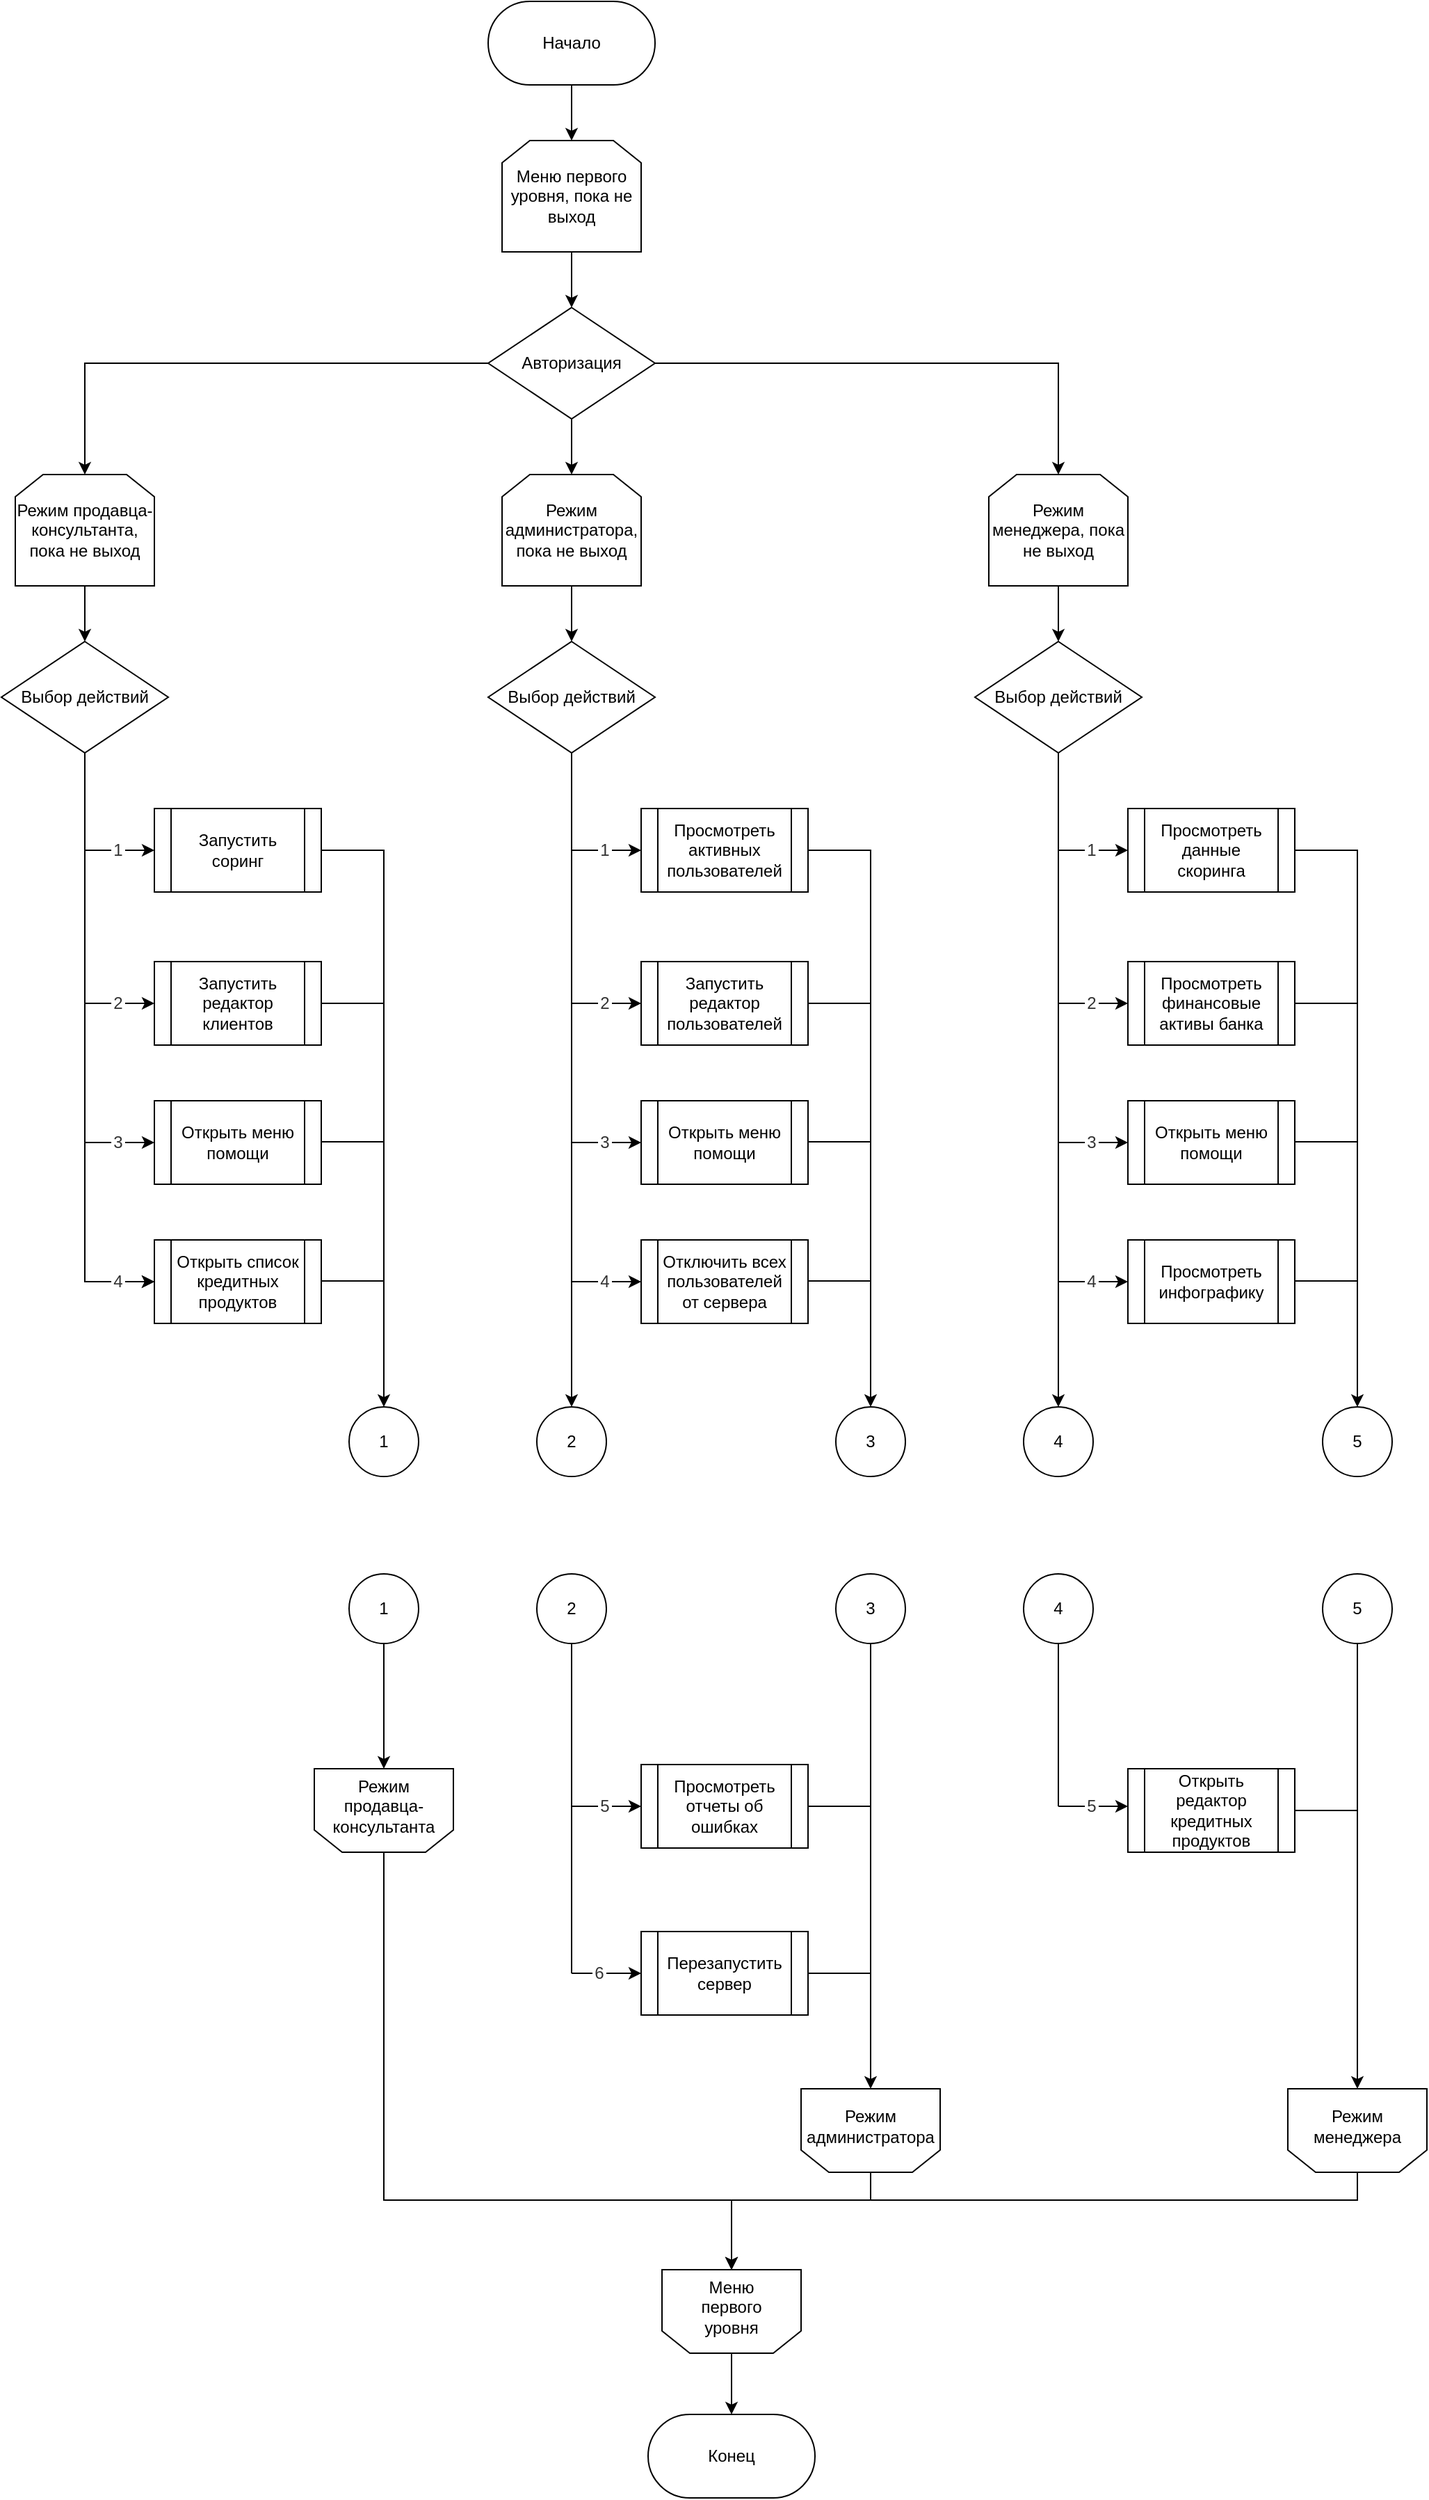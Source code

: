 <mxfile version="20.7.4" type="device"><diagram id="DefrYYd675Mq4PhNmiRt" name="Page-1"><mxGraphModel dx="2846" dy="1056" grid="0" gridSize="10" guides="1" tooltips="1" connect="1" arrows="1" fold="1" page="1" pageScale="1" pageWidth="827" pageHeight="1169" math="0" shadow="0"><root><mxCell id="0"/><mxCell id="1" parent="0"/><mxCell id="fJQlddMKwpkVkJw5XpG5-1" value="Начало" style="rounded=1;whiteSpace=wrap;html=1;arcSize=50;" parent="1" vertex="1"><mxGeometry x="320" y="20" width="120" height="60" as="geometry"/></mxCell><mxCell id="fJQlddMKwpkVkJw5XpG5-2" value="Меню первого уровня, пока не выход" style="shape=loopLimit;whiteSpace=wrap;html=1;" parent="1" vertex="1"><mxGeometry x="330" y="120" width="100" height="80" as="geometry"/></mxCell><mxCell id="fJQlddMKwpkVkJw5XpG5-3" value="Авторизация" style="rhombus;whiteSpace=wrap;html=1;" parent="1" vertex="1"><mxGeometry x="320" y="240" width="120" height="80" as="geometry"/></mxCell><mxCell id="fJQlddMKwpkVkJw5XpG5-4" value="" style="endArrow=classic;html=1;rounded=0;exitX=0.5;exitY=1;exitDx=0;exitDy=0;" parent="1" source="fJQlddMKwpkVkJw5XpG5-1" target="fJQlddMKwpkVkJw5XpG5-2" edge="1"><mxGeometry width="50" height="50" relative="1" as="geometry"><mxPoint x="320" y="320" as="sourcePoint"/><mxPoint x="370" y="270" as="targetPoint"/></mxGeometry></mxCell><mxCell id="fJQlddMKwpkVkJw5XpG5-5" value="" style="endArrow=classic;html=1;rounded=0;exitX=0.5;exitY=1;exitDx=0;exitDy=0;entryX=0.5;entryY=0;entryDx=0;entryDy=0;" parent="1" source="fJQlddMKwpkVkJw5XpG5-2" target="fJQlddMKwpkVkJw5XpG5-3" edge="1"><mxGeometry width="50" height="50" relative="1" as="geometry"><mxPoint x="320" y="320" as="sourcePoint"/><mxPoint x="370" y="270" as="targetPoint"/></mxGeometry></mxCell><mxCell id="fJQlddMKwpkVkJw5XpG5-6" value="Режим менеджера, пока не выход" style="shape=loopLimit;whiteSpace=wrap;html=1;" parent="1" vertex="1"><mxGeometry x="680" y="360" width="100" height="80" as="geometry"/></mxCell><mxCell id="fJQlddMKwpkVkJw5XpG5-7" value="Режим администратора, пока не выход" style="shape=loopLimit;whiteSpace=wrap;html=1;" parent="1" vertex="1"><mxGeometry x="330" y="360" width="100" height="80" as="geometry"/></mxCell><mxCell id="fJQlddMKwpkVkJw5XpG5-8" value="Режим продавца-консультанта, пока не выход" style="shape=loopLimit;whiteSpace=wrap;html=1;" parent="1" vertex="1"><mxGeometry x="-20" y="360" width="100" height="80" as="geometry"/></mxCell><mxCell id="fJQlddMKwpkVkJw5XpG5-9" value="" style="endArrow=classic;html=1;rounded=0;exitX=0.5;exitY=1;exitDx=0;exitDy=0;entryX=0.5;entryY=0;entryDx=0;entryDy=0;" parent="1" source="fJQlddMKwpkVkJw5XpG5-3" target="fJQlddMKwpkVkJw5XpG5-7" edge="1"><mxGeometry width="50" height="50" relative="1" as="geometry"><mxPoint x="360" y="430" as="sourcePoint"/><mxPoint x="410" y="380" as="targetPoint"/></mxGeometry></mxCell><mxCell id="fJQlddMKwpkVkJw5XpG5-10" value="" style="endArrow=classic;html=1;rounded=0;exitX=1;exitY=0.5;exitDx=0;exitDy=0;entryX=0.5;entryY=0;entryDx=0;entryDy=0;" parent="1" source="fJQlddMKwpkVkJw5XpG5-3" target="fJQlddMKwpkVkJw5XpG5-6" edge="1"><mxGeometry width="50" height="50" relative="1" as="geometry"><mxPoint x="360" y="430" as="sourcePoint"/><mxPoint x="410" y="380" as="targetPoint"/><Array as="points"><mxPoint x="650" y="280"/><mxPoint x="730" y="280"/></Array></mxGeometry></mxCell><mxCell id="fJQlddMKwpkVkJw5XpG5-11" value="" style="endArrow=classic;html=1;rounded=0;exitX=0;exitY=0.5;exitDx=0;exitDy=0;entryX=0.5;entryY=0;entryDx=0;entryDy=0;" parent="1" source="fJQlddMKwpkVkJw5XpG5-3" target="fJQlddMKwpkVkJw5XpG5-8" edge="1"><mxGeometry width="50" height="50" relative="1" as="geometry"><mxPoint x="360" y="430" as="sourcePoint"/><mxPoint x="410" y="380" as="targetPoint"/><Array as="points"><mxPoint x="110" y="280"/><mxPoint x="30" y="280"/></Array></mxGeometry></mxCell><mxCell id="fJQlddMKwpkVkJw5XpG5-12" value="Выбор действий" style="rhombus;whiteSpace=wrap;html=1;" parent="1" vertex="1"><mxGeometry x="320" y="480" width="120" height="80" as="geometry"/></mxCell><mxCell id="fJQlddMKwpkVkJw5XpG5-13" value="Выбор действий" style="rhombus;whiteSpace=wrap;html=1;" parent="1" vertex="1"><mxGeometry x="-30" y="480" width="120" height="80" as="geometry"/></mxCell><mxCell id="fJQlddMKwpkVkJw5XpG5-14" value="Выбор действий" style="rhombus;whiteSpace=wrap;html=1;" parent="1" vertex="1"><mxGeometry x="670" y="480" width="120" height="80" as="geometry"/></mxCell><mxCell id="fJQlddMKwpkVkJw5XpG5-15" value="" style="endArrow=classic;html=1;rounded=0;exitX=0.5;exitY=1;exitDx=0;exitDy=0;entryX=0.5;entryY=0;entryDx=0;entryDy=0;" parent="1" source="fJQlddMKwpkVkJw5XpG5-7" target="fJQlddMKwpkVkJw5XpG5-12" edge="1"><mxGeometry width="50" height="50" relative="1" as="geometry"><mxPoint x="450" y="430" as="sourcePoint"/><mxPoint x="500" y="380" as="targetPoint"/></mxGeometry></mxCell><mxCell id="fJQlddMKwpkVkJw5XpG5-16" value="" style="endArrow=classic;html=1;rounded=0;exitX=0.5;exitY=1;exitDx=0;exitDy=0;" parent="1" source="fJQlddMKwpkVkJw5XpG5-6" target="fJQlddMKwpkVkJw5XpG5-14" edge="1"><mxGeometry width="50" height="50" relative="1" as="geometry"><mxPoint x="530" y="430" as="sourcePoint"/><mxPoint x="580" y="380" as="targetPoint"/></mxGeometry></mxCell><mxCell id="fJQlddMKwpkVkJw5XpG5-17" value="" style="endArrow=classic;html=1;rounded=0;exitX=0.5;exitY=1;exitDx=0;exitDy=0;entryX=0.5;entryY=0;entryDx=0;entryDy=0;" parent="1" source="fJQlddMKwpkVkJw5XpG5-8" target="fJQlddMKwpkVkJw5XpG5-13" edge="1"><mxGeometry width="50" height="50" relative="1" as="geometry"><mxPoint x="180" y="430" as="sourcePoint"/><mxPoint x="230" y="380" as="targetPoint"/></mxGeometry></mxCell><mxCell id="fJQlddMKwpkVkJw5XpG5-20" value="Запустить соринг" style="shape=process;whiteSpace=wrap;html=1;backgroundOutline=1;" parent="1" vertex="1"><mxGeometry x="80" y="600" width="120" height="60" as="geometry"/></mxCell><mxCell id="fJQlddMKwpkVkJw5XpG5-22" value="Запустить редактор клиентов" style="shape=process;whiteSpace=wrap;html=1;backgroundOutline=1;" parent="1" vertex="1"><mxGeometry x="80" y="710" width="120" height="60" as="geometry"/></mxCell><mxCell id="fJQlddMKwpkVkJw5XpG5-23" value="Открыть меню помощи" style="shape=process;whiteSpace=wrap;html=1;backgroundOutline=1;" parent="1" vertex="1"><mxGeometry x="80" y="810" width="120" height="60" as="geometry"/></mxCell><mxCell id="fJQlddMKwpkVkJw5XpG5-24" value="Открыть список кредитных продуктов" style="shape=process;whiteSpace=wrap;html=1;backgroundOutline=1;" parent="1" vertex="1"><mxGeometry x="80" y="910" width="120" height="60" as="geometry"/></mxCell><mxCell id="fJQlddMKwpkVkJw5XpG5-25" value="Просмотреть активных пользователей" style="shape=process;whiteSpace=wrap;html=1;backgroundOutline=1;" parent="1" vertex="1"><mxGeometry x="430" y="600" width="120" height="60" as="geometry"/></mxCell><mxCell id="fJQlddMKwpkVkJw5XpG5-26" value="Запустить редактор пользователей" style="shape=process;whiteSpace=wrap;html=1;backgroundOutline=1;" parent="1" vertex="1"><mxGeometry x="430" y="710" width="120" height="60" as="geometry"/></mxCell><mxCell id="fJQlddMKwpkVkJw5XpG5-27" value="Открыть меню помощи" style="shape=process;whiteSpace=wrap;html=1;backgroundOutline=1;" parent="1" vertex="1"><mxGeometry x="430" y="810" width="120" height="60" as="geometry"/></mxCell><mxCell id="fJQlddMKwpkVkJw5XpG5-28" value="Отключить всех пользователей от сервера" style="shape=process;whiteSpace=wrap;html=1;backgroundOutline=1;" parent="1" vertex="1"><mxGeometry x="430" y="910" width="120" height="60" as="geometry"/></mxCell><mxCell id="fJQlddMKwpkVkJw5XpG5-29" value="Просмотреть отчеты об ошибках" style="shape=process;whiteSpace=wrap;html=1;backgroundOutline=1;" parent="1" vertex="1"><mxGeometry x="430" y="1287" width="120" height="60" as="geometry"/></mxCell><mxCell id="fJQlddMKwpkVkJw5XpG5-30" value="Перезапустить сервер" style="shape=process;whiteSpace=wrap;html=1;backgroundOutline=1;" parent="1" vertex="1"><mxGeometry x="430" y="1407" width="120" height="60" as="geometry"/></mxCell><mxCell id="fJQlddMKwpkVkJw5XpG5-31" value="Просмотреть данные скоринга" style="shape=process;whiteSpace=wrap;html=1;backgroundOutline=1;" parent="1" vertex="1"><mxGeometry x="780" y="600" width="120" height="60" as="geometry"/></mxCell><mxCell id="fJQlddMKwpkVkJw5XpG5-32" value="Просмотреть финансовые активы банка" style="shape=process;whiteSpace=wrap;html=1;backgroundOutline=1;" parent="1" vertex="1"><mxGeometry x="780" y="710" width="120" height="60" as="geometry"/></mxCell><mxCell id="fJQlddMKwpkVkJw5XpG5-33" value="Открыть меню помощи" style="shape=process;whiteSpace=wrap;html=1;backgroundOutline=1;" parent="1" vertex="1"><mxGeometry x="780" y="810" width="120" height="60" as="geometry"/></mxCell><mxCell id="fJQlddMKwpkVkJw5XpG5-34" value="Просмотреть инфографику" style="shape=process;whiteSpace=wrap;html=1;backgroundOutline=1;" parent="1" vertex="1"><mxGeometry x="780" y="910" width="120" height="60" as="geometry"/></mxCell><mxCell id="fJQlddMKwpkVkJw5XpG5-37" value="Открыть редактор кредитных продуктов" style="shape=process;whiteSpace=wrap;html=1;backgroundOutline=1;" parent="1" vertex="1"><mxGeometry x="780" y="1290" width="120" height="60" as="geometry"/></mxCell><mxCell id="fJQlddMKwpkVkJw5XpG5-39" value="" style="endArrow=classic;html=1;rounded=0;exitX=0.5;exitY=1;exitDx=0;exitDy=0;" parent="1" source="fJQlddMKwpkVkJw5XpG5-13" edge="1"><mxGeometry width="50" height="50" relative="1" as="geometry"><mxPoint x="150" y="900" as="sourcePoint"/><mxPoint x="80" y="940" as="targetPoint"/><Array as="points"><mxPoint x="30" y="940"/></Array></mxGeometry></mxCell><mxCell id="fJQlddMKwpkVkJw5XpG5-40" value="" style="endArrow=classic;html=1;rounded=0;entryX=0;entryY=0.5;entryDx=0;entryDy=0;" parent="1" target="fJQlddMKwpkVkJw5XpG5-20" edge="1"><mxGeometry width="50" height="50" relative="1" as="geometry"><mxPoint x="30" y="630" as="sourcePoint"/><mxPoint x="200" y="790" as="targetPoint"/></mxGeometry></mxCell><mxCell id="fJQlddMKwpkVkJw5XpG5-41" value="" style="endArrow=classic;html=1;rounded=0;entryX=0;entryY=0.5;entryDx=0;entryDy=0;startArrow=none;" parent="1" source="fJQlddMKwpkVkJw5XpG5-44" target="fJQlddMKwpkVkJw5XpG5-22" edge="1"><mxGeometry width="50" height="50" relative="1" as="geometry"><mxPoint x="30" y="740" as="sourcePoint"/><mxPoint x="200" y="790" as="targetPoint"/></mxGeometry></mxCell><mxCell id="fJQlddMKwpkVkJw5XpG5-43" value="1" style="text;html=1;align=center;verticalAlign=middle;whiteSpace=wrap;rounded=0;fillColor=#FFFFFF;fontColor=#333333;strokeColor=none;" parent="1" vertex="1"><mxGeometry x="49" y="620" width="10" height="20" as="geometry"/></mxCell><mxCell id="fJQlddMKwpkVkJw5XpG5-44" value="2" style="text;html=1;align=center;verticalAlign=middle;whiteSpace=wrap;rounded=0;fillColor=#FFFFFF;fontColor=#333333;strokeColor=none;" parent="1" vertex="1"><mxGeometry x="49" y="730" width="10" height="20" as="geometry"/></mxCell><mxCell id="fJQlddMKwpkVkJw5XpG5-45" value="" style="endArrow=none;html=1;rounded=0;entryX=0;entryY=0.5;entryDx=0;entryDy=0;" parent="1" target="fJQlddMKwpkVkJw5XpG5-44" edge="1"><mxGeometry width="50" height="50" relative="1" as="geometry"><mxPoint x="30" y="740" as="sourcePoint"/><mxPoint x="80" y="740" as="targetPoint"/></mxGeometry></mxCell><mxCell id="fJQlddMKwpkVkJw5XpG5-46" value="" style="endArrow=classic;html=1;rounded=0;entryX=0;entryY=0.5;entryDx=0;entryDy=0;startArrow=none;" parent="1" source="fJQlddMKwpkVkJw5XpG5-48" target="fJQlddMKwpkVkJw5XpG5-23" edge="1"><mxGeometry width="50" height="50" relative="1" as="geometry"><mxPoint x="30" y="840" as="sourcePoint"/><mxPoint x="200" y="790" as="targetPoint"/></mxGeometry></mxCell><mxCell id="fJQlddMKwpkVkJw5XpG5-47" value="" style="endArrow=classic;html=1;rounded=0;startArrow=none;" parent="1" source="fJQlddMKwpkVkJw5XpG5-50" target="fJQlddMKwpkVkJw5XpG5-24" edge="1"><mxGeometry width="50" height="50" relative="1" as="geometry"><mxPoint x="30" y="940" as="sourcePoint"/><mxPoint x="200" y="790" as="targetPoint"/></mxGeometry></mxCell><mxCell id="fJQlddMKwpkVkJw5XpG5-48" value="3" style="text;html=1;align=center;verticalAlign=middle;whiteSpace=wrap;rounded=0;fillColor=#FFFFFF;fontColor=#333333;strokeColor=none;" parent="1" vertex="1"><mxGeometry x="49" y="830" width="10" height="20" as="geometry"/></mxCell><mxCell id="fJQlddMKwpkVkJw5XpG5-49" value="" style="endArrow=none;html=1;rounded=0;entryX=0;entryY=0.5;entryDx=0;entryDy=0;" parent="1" target="fJQlddMKwpkVkJw5XpG5-48" edge="1"><mxGeometry width="50" height="50" relative="1" as="geometry"><mxPoint x="30" y="840" as="sourcePoint"/><mxPoint x="80" y="840" as="targetPoint"/></mxGeometry></mxCell><mxCell id="fJQlddMKwpkVkJw5XpG5-50" value="4" style="text;html=1;align=center;verticalAlign=middle;whiteSpace=wrap;rounded=0;fillColor=#FFFFFF;fontColor=#333333;strokeColor=none;" parent="1" vertex="1"><mxGeometry x="49" y="930" width="10" height="20" as="geometry"/></mxCell><mxCell id="fJQlddMKwpkVkJw5XpG5-51" value="" style="endArrow=none;html=1;rounded=0;" parent="1" target="fJQlddMKwpkVkJw5XpG5-50" edge="1"><mxGeometry width="50" height="50" relative="1" as="geometry"><mxPoint x="30" y="940" as="sourcePoint"/><mxPoint x="80" y="940" as="targetPoint"/></mxGeometry></mxCell><mxCell id="fJQlddMKwpkVkJw5XpG5-52" value="2" style="ellipse;whiteSpace=wrap;html=1;" parent="1" vertex="1"><mxGeometry x="355" y="1030" width="50" height="50" as="geometry"/></mxCell><mxCell id="fJQlddMKwpkVkJw5XpG5-53" value="" style="endArrow=classic;html=1;rounded=0;entryX=0;entryY=0.5;entryDx=0;entryDy=0;" parent="1" edge="1"><mxGeometry width="50" height="50" relative="1" as="geometry"><mxPoint x="380" y="630" as="sourcePoint"/><mxPoint x="430" y="630" as="targetPoint"/></mxGeometry></mxCell><mxCell id="fJQlddMKwpkVkJw5XpG5-54" value="" style="endArrow=classic;html=1;rounded=0;entryX=0;entryY=0.5;entryDx=0;entryDy=0;startArrow=none;" parent="1" source="fJQlddMKwpkVkJw5XpG5-56" edge="1"><mxGeometry width="50" height="50" relative="1" as="geometry"><mxPoint x="380" y="740" as="sourcePoint"/><mxPoint x="430" y="740" as="targetPoint"/></mxGeometry></mxCell><mxCell id="fJQlddMKwpkVkJw5XpG5-55" value="1" style="text;html=1;align=center;verticalAlign=middle;whiteSpace=wrap;rounded=0;fillColor=#FFFFFF;fontColor=#333333;strokeColor=none;" parent="1" vertex="1"><mxGeometry x="399" y="620" width="10" height="20" as="geometry"/></mxCell><mxCell id="fJQlddMKwpkVkJw5XpG5-56" value="2" style="text;html=1;align=center;verticalAlign=middle;whiteSpace=wrap;rounded=0;fillColor=#FFFFFF;fontColor=#333333;strokeColor=none;" parent="1" vertex="1"><mxGeometry x="399" y="730" width="10" height="20" as="geometry"/></mxCell><mxCell id="fJQlddMKwpkVkJw5XpG5-57" value="" style="endArrow=none;html=1;rounded=0;entryX=0;entryY=0.5;entryDx=0;entryDy=0;" parent="1" target="fJQlddMKwpkVkJw5XpG5-56" edge="1"><mxGeometry width="50" height="50" relative="1" as="geometry"><mxPoint x="380" y="740" as="sourcePoint"/><mxPoint x="430" y="740" as="targetPoint"/></mxGeometry></mxCell><mxCell id="fJQlddMKwpkVkJw5XpG5-58" value="" style="endArrow=classic;html=1;rounded=0;entryX=0;entryY=0.5;entryDx=0;entryDy=0;startArrow=none;" parent="1" source="fJQlddMKwpkVkJw5XpG5-60" edge="1"><mxGeometry width="50" height="50" relative="1" as="geometry"><mxPoint x="380" y="840" as="sourcePoint"/><mxPoint x="430" y="840" as="targetPoint"/></mxGeometry></mxCell><mxCell id="fJQlddMKwpkVkJw5XpG5-59" value="" style="endArrow=classic;html=1;rounded=0;startArrow=none;" parent="1" source="fJQlddMKwpkVkJw5XpG5-62" edge="1"><mxGeometry width="50" height="50" relative="1" as="geometry"><mxPoint x="380" y="940" as="sourcePoint"/><mxPoint x="430" y="940" as="targetPoint"/></mxGeometry></mxCell><mxCell id="fJQlddMKwpkVkJw5XpG5-60" value="3" style="text;html=1;align=center;verticalAlign=middle;whiteSpace=wrap;rounded=0;fillColor=#FFFFFF;fontColor=#333333;strokeColor=none;" parent="1" vertex="1"><mxGeometry x="399" y="830" width="10" height="20" as="geometry"/></mxCell><mxCell id="fJQlddMKwpkVkJw5XpG5-61" value="" style="endArrow=none;html=1;rounded=0;entryX=0;entryY=0.5;entryDx=0;entryDy=0;" parent="1" target="fJQlddMKwpkVkJw5XpG5-60" edge="1"><mxGeometry width="50" height="50" relative="1" as="geometry"><mxPoint x="380" y="840" as="sourcePoint"/><mxPoint x="430" y="840" as="targetPoint"/></mxGeometry></mxCell><mxCell id="fJQlddMKwpkVkJw5XpG5-62" value="4" style="text;html=1;align=center;verticalAlign=middle;whiteSpace=wrap;rounded=0;fillColor=#FFFFFF;fontColor=#333333;strokeColor=none;" parent="1" vertex="1"><mxGeometry x="399" y="930" width="10" height="20" as="geometry"/></mxCell><mxCell id="fJQlddMKwpkVkJw5XpG5-63" value="" style="endArrow=none;html=1;rounded=0;" parent="1" target="fJQlddMKwpkVkJw5XpG5-62" edge="1"><mxGeometry width="50" height="50" relative="1" as="geometry"><mxPoint x="380" y="940" as="sourcePoint"/><mxPoint x="430" y="940" as="targetPoint"/></mxGeometry></mxCell><mxCell id="fJQlddMKwpkVkJw5XpG5-64" value="" style="endArrow=classic;html=1;rounded=0;exitX=0.5;exitY=1;exitDx=0;exitDy=0;entryX=0.5;entryY=0;entryDx=0;entryDy=0;" parent="1" source="fJQlddMKwpkVkJw5XpG5-12" target="fJQlddMKwpkVkJw5XpG5-52" edge="1"><mxGeometry width="50" height="50" relative="1" as="geometry"><mxPoint x="160" y="790" as="sourcePoint"/><mxPoint x="210" y="740" as="targetPoint"/></mxGeometry></mxCell><mxCell id="fJQlddMKwpkVkJw5XpG5-65" value="4" style="ellipse;whiteSpace=wrap;html=1;" parent="1" vertex="1"><mxGeometry x="705" y="1030" width="50" height="50" as="geometry"/></mxCell><mxCell id="fJQlddMKwpkVkJw5XpG5-66" value="" style="endArrow=classic;html=1;rounded=0;entryX=0;entryY=0.5;entryDx=0;entryDy=0;" parent="1" edge="1"><mxGeometry width="50" height="50" relative="1" as="geometry"><mxPoint x="730" y="630" as="sourcePoint"/><mxPoint x="780" y="630" as="targetPoint"/></mxGeometry></mxCell><mxCell id="fJQlddMKwpkVkJw5XpG5-67" value="" style="endArrow=classic;html=1;rounded=0;entryX=0;entryY=0.5;entryDx=0;entryDy=0;startArrow=none;" parent="1" source="fJQlddMKwpkVkJw5XpG5-69" edge="1"><mxGeometry width="50" height="50" relative="1" as="geometry"><mxPoint x="730" y="740" as="sourcePoint"/><mxPoint x="780" y="740" as="targetPoint"/></mxGeometry></mxCell><mxCell id="fJQlddMKwpkVkJw5XpG5-68" value="1" style="text;html=1;align=center;verticalAlign=middle;whiteSpace=wrap;rounded=0;fillColor=#FFFFFF;fontColor=#333333;strokeColor=none;" parent="1" vertex="1"><mxGeometry x="749" y="620" width="10" height="20" as="geometry"/></mxCell><mxCell id="fJQlddMKwpkVkJw5XpG5-69" value="2" style="text;html=1;align=center;verticalAlign=middle;whiteSpace=wrap;rounded=0;fillColor=#FFFFFF;fontColor=#333333;strokeColor=none;" parent="1" vertex="1"><mxGeometry x="749" y="730" width="10" height="20" as="geometry"/></mxCell><mxCell id="fJQlddMKwpkVkJw5XpG5-70" value="" style="endArrow=none;html=1;rounded=0;entryX=0;entryY=0.5;entryDx=0;entryDy=0;" parent="1" target="fJQlddMKwpkVkJw5XpG5-69" edge="1"><mxGeometry width="50" height="50" relative="1" as="geometry"><mxPoint x="730" y="740" as="sourcePoint"/><mxPoint x="780" y="740" as="targetPoint"/></mxGeometry></mxCell><mxCell id="fJQlddMKwpkVkJw5XpG5-71" value="" style="endArrow=classic;html=1;rounded=0;entryX=0;entryY=0.5;entryDx=0;entryDy=0;startArrow=none;" parent="1" source="fJQlddMKwpkVkJw5XpG5-73" edge="1"><mxGeometry width="50" height="50" relative="1" as="geometry"><mxPoint x="730" y="840" as="sourcePoint"/><mxPoint x="780" y="840" as="targetPoint"/></mxGeometry></mxCell><mxCell id="fJQlddMKwpkVkJw5XpG5-72" value="" style="endArrow=classic;html=1;rounded=0;startArrow=none;" parent="1" source="fJQlddMKwpkVkJw5XpG5-75" edge="1"><mxGeometry width="50" height="50" relative="1" as="geometry"><mxPoint x="730" y="940" as="sourcePoint"/><mxPoint x="780" y="940" as="targetPoint"/></mxGeometry></mxCell><mxCell id="fJQlddMKwpkVkJw5XpG5-73" value="3" style="text;html=1;align=center;verticalAlign=middle;whiteSpace=wrap;rounded=0;fillColor=#FFFFFF;fontColor=#333333;strokeColor=none;" parent="1" vertex="1"><mxGeometry x="749" y="830" width="10" height="20" as="geometry"/></mxCell><mxCell id="fJQlddMKwpkVkJw5XpG5-74" value="" style="endArrow=none;html=1;rounded=0;entryX=0;entryY=0.5;entryDx=0;entryDy=0;" parent="1" target="fJQlddMKwpkVkJw5XpG5-73" edge="1"><mxGeometry width="50" height="50" relative="1" as="geometry"><mxPoint x="730" y="840" as="sourcePoint"/><mxPoint x="780" y="840" as="targetPoint"/></mxGeometry></mxCell><mxCell id="fJQlddMKwpkVkJw5XpG5-75" value="4" style="text;html=1;align=center;verticalAlign=middle;whiteSpace=wrap;rounded=0;fillColor=#FFFFFF;fontColor=#333333;strokeColor=none;" parent="1" vertex="1"><mxGeometry x="749" y="930" width="10" height="20" as="geometry"/></mxCell><mxCell id="fJQlddMKwpkVkJw5XpG5-76" value="" style="endArrow=none;html=1;rounded=0;" parent="1" target="fJQlddMKwpkVkJw5XpG5-75" edge="1"><mxGeometry width="50" height="50" relative="1" as="geometry"><mxPoint x="730" y="940" as="sourcePoint"/><mxPoint x="780" y="940" as="targetPoint"/></mxGeometry></mxCell><mxCell id="fJQlddMKwpkVkJw5XpG5-77" value="" style="endArrow=classic;html=1;rounded=0;exitX=0.5;exitY=1;exitDx=0;exitDy=0;entryX=0.5;entryY=0;entryDx=0;entryDy=0;" parent="1" target="fJQlddMKwpkVkJw5XpG5-65" edge="1"><mxGeometry width="50" height="50" relative="1" as="geometry"><mxPoint x="730" y="560" as="sourcePoint"/><mxPoint x="560" y="740" as="targetPoint"/></mxGeometry></mxCell><mxCell id="fJQlddMKwpkVkJw5XpG5-78" value="1" style="ellipse;whiteSpace=wrap;html=1;" parent="1" vertex="1"><mxGeometry x="220" y="1030" width="50" height="50" as="geometry"/></mxCell><mxCell id="fJQlddMKwpkVkJw5XpG5-79" value="" style="endArrow=classic;html=1;rounded=0;exitX=1;exitY=0.5;exitDx=0;exitDy=0;entryX=0.5;entryY=0;entryDx=0;entryDy=0;" parent="1" source="fJQlddMKwpkVkJw5XpG5-20" target="fJQlddMKwpkVkJw5XpG5-78" edge="1"><mxGeometry width="50" height="50" relative="1" as="geometry"><mxPoint x="130" y="850" as="sourcePoint"/><mxPoint x="180" y="800" as="targetPoint"/><Array as="points"><mxPoint x="245" y="630"/></Array></mxGeometry></mxCell><mxCell id="fJQlddMKwpkVkJw5XpG5-81" value="" style="endArrow=none;html=1;rounded=0;" parent="1" edge="1"><mxGeometry width="50" height="50" relative="1" as="geometry"><mxPoint x="200" y="740" as="sourcePoint"/><mxPoint x="245" y="740" as="targetPoint"/></mxGeometry></mxCell><mxCell id="fJQlddMKwpkVkJw5XpG5-82" value="" style="endArrow=none;html=1;rounded=0;" parent="1" edge="1"><mxGeometry width="50" height="50" relative="1" as="geometry"><mxPoint x="200" y="839.5" as="sourcePoint"/><mxPoint x="245" y="839.5" as="targetPoint"/></mxGeometry></mxCell><mxCell id="fJQlddMKwpkVkJw5XpG5-84" value="" style="endArrow=none;html=1;rounded=0;" parent="1" edge="1"><mxGeometry width="50" height="50" relative="1" as="geometry"><mxPoint x="200" y="939.5" as="sourcePoint"/><mxPoint x="245" y="939.5" as="targetPoint"/><Array as="points"/></mxGeometry></mxCell><mxCell id="fJQlddMKwpkVkJw5XpG5-85" value="3" style="ellipse;whiteSpace=wrap;html=1;" parent="1" vertex="1"><mxGeometry x="570" y="1030" width="50" height="50" as="geometry"/></mxCell><mxCell id="fJQlddMKwpkVkJw5XpG5-86" value="" style="endArrow=classic;html=1;rounded=0;exitX=1;exitY=0.5;exitDx=0;exitDy=0;entryX=0.5;entryY=0;entryDx=0;entryDy=0;" parent="1" target="fJQlddMKwpkVkJw5XpG5-85" edge="1"><mxGeometry width="50" height="50" relative="1" as="geometry"><mxPoint x="550" y="630" as="sourcePoint"/><mxPoint x="530" y="800" as="targetPoint"/><Array as="points"><mxPoint x="595" y="630"/></Array></mxGeometry></mxCell><mxCell id="fJQlddMKwpkVkJw5XpG5-87" value="" style="endArrow=none;html=1;rounded=0;" parent="1" edge="1"><mxGeometry width="50" height="50" relative="1" as="geometry"><mxPoint x="550" y="740" as="sourcePoint"/><mxPoint x="595" y="740" as="targetPoint"/></mxGeometry></mxCell><mxCell id="fJQlddMKwpkVkJw5XpG5-88" value="" style="endArrow=none;html=1;rounded=0;" parent="1" edge="1"><mxGeometry width="50" height="50" relative="1" as="geometry"><mxPoint x="550" y="839.5" as="sourcePoint"/><mxPoint x="595" y="839.5" as="targetPoint"/></mxGeometry></mxCell><mxCell id="fJQlddMKwpkVkJw5XpG5-89" value="" style="endArrow=none;html=1;rounded=0;" parent="1" edge="1"><mxGeometry width="50" height="50" relative="1" as="geometry"><mxPoint x="550" y="939.5" as="sourcePoint"/><mxPoint x="595" y="939.5" as="targetPoint"/><Array as="points"/></mxGeometry></mxCell><mxCell id="fJQlddMKwpkVkJw5XpG5-90" value="5" style="ellipse;whiteSpace=wrap;html=1;" parent="1" vertex="1"><mxGeometry x="920" y="1030" width="50" height="50" as="geometry"/></mxCell><mxCell id="fJQlddMKwpkVkJw5XpG5-91" value="" style="endArrow=classic;html=1;rounded=0;exitX=1;exitY=0.5;exitDx=0;exitDy=0;entryX=0.5;entryY=0;entryDx=0;entryDy=0;" parent="1" target="fJQlddMKwpkVkJw5XpG5-90" edge="1"><mxGeometry width="50" height="50" relative="1" as="geometry"><mxPoint x="900" y="630" as="sourcePoint"/><mxPoint x="880" y="800" as="targetPoint"/><Array as="points"><mxPoint x="945" y="630"/></Array></mxGeometry></mxCell><mxCell id="fJQlddMKwpkVkJw5XpG5-92" value="" style="endArrow=none;html=1;rounded=0;" parent="1" edge="1"><mxGeometry width="50" height="50" relative="1" as="geometry"><mxPoint x="900" y="740" as="sourcePoint"/><mxPoint x="945" y="740" as="targetPoint"/></mxGeometry></mxCell><mxCell id="fJQlddMKwpkVkJw5XpG5-93" value="" style="endArrow=none;html=1;rounded=0;" parent="1" edge="1"><mxGeometry width="50" height="50" relative="1" as="geometry"><mxPoint x="900" y="839.5" as="sourcePoint"/><mxPoint x="945" y="839.5" as="targetPoint"/></mxGeometry></mxCell><mxCell id="fJQlddMKwpkVkJw5XpG5-94" value="" style="endArrow=none;html=1;rounded=0;" parent="1" edge="1"><mxGeometry width="50" height="50" relative="1" as="geometry"><mxPoint x="900" y="939.5" as="sourcePoint"/><mxPoint x="945" y="939.5" as="targetPoint"/><Array as="points"/></mxGeometry></mxCell><mxCell id="fJQlddMKwpkVkJw5XpG5-95" value="2" style="ellipse;whiteSpace=wrap;html=1;" parent="1" vertex="1"><mxGeometry x="355" y="1150" width="50" height="50" as="geometry"/></mxCell><mxCell id="fJQlddMKwpkVkJw5XpG5-96" value="4" style="ellipse;whiteSpace=wrap;html=1;" parent="1" vertex="1"><mxGeometry x="705" y="1150" width="50" height="50" as="geometry"/></mxCell><mxCell id="fJQlddMKwpkVkJw5XpG5-97" value="1" style="ellipse;whiteSpace=wrap;html=1;" parent="1" vertex="1"><mxGeometry x="220" y="1150" width="50" height="50" as="geometry"/></mxCell><mxCell id="fJQlddMKwpkVkJw5XpG5-98" value="3" style="ellipse;whiteSpace=wrap;html=1;" parent="1" vertex="1"><mxGeometry x="570" y="1150" width="50" height="50" as="geometry"/></mxCell><mxCell id="fJQlddMKwpkVkJw5XpG5-99" value="5" style="ellipse;whiteSpace=wrap;html=1;" parent="1" vertex="1"><mxGeometry x="920" y="1150" width="50" height="50" as="geometry"/></mxCell><mxCell id="fJQlddMKwpkVkJw5XpG5-112" value="" style="shape=loopLimit;whiteSpace=wrap;html=1;labelBackgroundColor=#FFFFFF;fillColor=#FFFFFF;rotation=-180;" parent="1" vertex="1"><mxGeometry x="195" y="1290" width="100" height="60" as="geometry"/></mxCell><mxCell id="fJQlddMKwpkVkJw5XpG5-113" value="Режим продавца-консультанта" style="text;html=1;strokeColor=none;fillColor=none;align=center;verticalAlign=middle;whiteSpace=wrap;rounded=0;labelBackgroundColor=#FFFFFF;" parent="1" vertex="1"><mxGeometry x="215" y="1302" width="60" height="30" as="geometry"/></mxCell><mxCell id="fJQlddMKwpkVkJw5XpG5-114" value="" style="shape=loopLimit;whiteSpace=wrap;html=1;labelBackgroundColor=#FFFFFF;fillColor=#FFFFFF;rotation=-180;" parent="1" vertex="1"><mxGeometry x="545" y="1520" width="100" height="60" as="geometry"/></mxCell><mxCell id="fJQlddMKwpkVkJw5XpG5-115" value="Режим администратора" style="text;html=1;strokeColor=none;fillColor=none;align=center;verticalAlign=middle;whiteSpace=wrap;rounded=0;labelBackgroundColor=#FFFFFF;" parent="1" vertex="1"><mxGeometry x="565" y="1532" width="60" height="30" as="geometry"/></mxCell><mxCell id="fJQlddMKwpkVkJw5XpG5-116" value="" style="shape=loopLimit;whiteSpace=wrap;html=1;labelBackgroundColor=#FFFFFF;fillColor=#FFFFFF;rotation=-180;" parent="1" vertex="1"><mxGeometry x="895" y="1520" width="100" height="60" as="geometry"/></mxCell><mxCell id="fJQlddMKwpkVkJw5XpG5-117" value="Режим менеджера" style="text;html=1;strokeColor=none;fillColor=none;align=center;verticalAlign=middle;whiteSpace=wrap;rounded=0;labelBackgroundColor=#FFFFFF;" parent="1" vertex="1"><mxGeometry x="915" y="1532" width="60" height="30" as="geometry"/></mxCell><mxCell id="fJQlddMKwpkVkJw5XpG5-118" value="" style="endArrow=classic;html=1;rounded=0;exitX=0.5;exitY=1;exitDx=0;exitDy=0;entryX=0.5;entryY=1;entryDx=0;entryDy=0;" parent="1" source="fJQlddMKwpkVkJw5XpG5-97" target="fJQlddMKwpkVkJw5XpG5-112" edge="1"><mxGeometry width="50" height="50" relative="1" as="geometry"><mxPoint x="310" y="1420" as="sourcePoint"/><mxPoint x="360" y="1370" as="targetPoint"/></mxGeometry></mxCell><mxCell id="fJQlddMKwpkVkJw5XpG5-119" value="" style="endArrow=classic;html=1;rounded=0;exitX=0.5;exitY=1;exitDx=0;exitDy=0;entryX=0.5;entryY=1;entryDx=0;entryDy=0;" parent="1" source="fJQlddMKwpkVkJw5XpG5-98" target="fJQlddMKwpkVkJw5XpG5-114" edge="1"><mxGeometry width="50" height="50" relative="1" as="geometry"><mxPoint x="310" y="1430" as="sourcePoint"/><mxPoint x="360" y="1380" as="targetPoint"/></mxGeometry></mxCell><mxCell id="fJQlddMKwpkVkJw5XpG5-121" value="" style="endArrow=classic;html=1;rounded=0;entryX=0;entryY=0.5;entryDx=0;entryDy=0;startArrow=none;" parent="1" source="fJQlddMKwpkVkJw5XpG5-127" target="fJQlddMKwpkVkJw5XpG5-30" edge="1"><mxGeometry width="50" height="50" relative="1" as="geometry"><mxPoint x="380" y="1300" as="sourcePoint"/><mxPoint x="360" y="1380" as="targetPoint"/><Array as="points"><mxPoint x="380" y="1437"/></Array></mxGeometry></mxCell><mxCell id="fJQlddMKwpkVkJw5XpG5-122" value="" style="endArrow=none;html=1;rounded=0;entryX=1;entryY=0.5;entryDx=0;entryDy=0;" parent="1" target="fJQlddMKwpkVkJw5XpG5-29" edge="1"><mxGeometry width="50" height="50" relative="1" as="geometry"><mxPoint x="595" y="1317" as="sourcePoint"/><mxPoint x="565" y="1320" as="targetPoint"/></mxGeometry></mxCell><mxCell id="fJQlddMKwpkVkJw5XpG5-123" value="" style="endArrow=none;html=1;rounded=0;" parent="1" edge="1"><mxGeometry width="50" height="50" relative="1" as="geometry"><mxPoint x="550" y="1437" as="sourcePoint"/><mxPoint x="595" y="1437" as="targetPoint"/></mxGeometry></mxCell><mxCell id="fJQlddMKwpkVkJw5XpG5-127" value="6" style="text;html=1;align=center;verticalAlign=middle;whiteSpace=wrap;rounded=0;fillColor=#FFFFFF;fontColor=#333333;strokeColor=none;" parent="1" vertex="1"><mxGeometry x="395" y="1427" width="10" height="20" as="geometry"/></mxCell><mxCell id="fJQlddMKwpkVkJw5XpG5-129" value="" style="endArrow=classic;html=1;rounded=0;entryX=0;entryY=0.5;entryDx=0;entryDy=0;" parent="1" target="fJQlddMKwpkVkJw5XpG5-29" edge="1"><mxGeometry width="50" height="50" relative="1" as="geometry"><mxPoint x="380" y="1317" as="sourcePoint"/><mxPoint x="460" y="1230" as="targetPoint"/></mxGeometry></mxCell><mxCell id="fJQlddMKwpkVkJw5XpG5-124" value="5" style="text;html=1;align=center;verticalAlign=middle;whiteSpace=wrap;rounded=0;fillColor=#FFFFFF;fontColor=#333333;strokeColor=none;" parent="1" vertex="1"><mxGeometry x="399" y="1307" width="10" height="20" as="geometry"/></mxCell><mxCell id="fJQlddMKwpkVkJw5XpG5-130" value="" style="endArrow=none;html=1;rounded=0;exitX=0.5;exitY=1;exitDx=0;exitDy=0;" parent="1" source="fJQlddMKwpkVkJw5XpG5-95" edge="1"><mxGeometry width="50" height="50" relative="1" as="geometry"><mxPoint x="380" y="1207" as="sourcePoint"/><mxPoint x="380" y="1437" as="targetPoint"/></mxGeometry></mxCell><mxCell id="fJQlddMKwpkVkJw5XpG5-141" value="" style="endArrow=classic;html=1;rounded=0;entryX=0;entryY=0.5;entryDx=0;entryDy=0;" parent="1" edge="1"><mxGeometry width="50" height="50" relative="1" as="geometry"><mxPoint x="730" y="1317" as="sourcePoint"/><mxPoint x="780" y="1317" as="targetPoint"/></mxGeometry></mxCell><mxCell id="fJQlddMKwpkVkJw5XpG5-142" value="5" style="text;html=1;align=center;verticalAlign=middle;whiteSpace=wrap;rounded=0;fillColor=#FFFFFF;fontColor=#333333;strokeColor=none;" parent="1" vertex="1"><mxGeometry x="749" y="1307" width="10" height="20" as="geometry"/></mxCell><mxCell id="fJQlddMKwpkVkJw5XpG5-144" value="" style="endArrow=none;html=1;rounded=0;entryX=0.5;entryY=1;entryDx=0;entryDy=0;" parent="1" target="fJQlddMKwpkVkJw5XpG5-96" edge="1"><mxGeometry width="50" height="50" relative="1" as="geometry"><mxPoint x="730" y="1317" as="sourcePoint"/><mxPoint x="730" y="1207" as="targetPoint"/></mxGeometry></mxCell><mxCell id="fJQlddMKwpkVkJw5XpG5-146" value="" style="endArrow=classic;html=1;rounded=0;exitX=0.5;exitY=1;exitDx=0;exitDy=0;entryX=0.5;entryY=1;entryDx=0;entryDy=0;" parent="1" source="fJQlddMKwpkVkJw5XpG5-99" target="fJQlddMKwpkVkJw5XpG5-116" edge="1"><mxGeometry width="50" height="50" relative="1" as="geometry"><mxPoint x="720" y="1320" as="sourcePoint"/><mxPoint x="770" y="1270" as="targetPoint"/></mxGeometry></mxCell><mxCell id="fJQlddMKwpkVkJw5XpG5-147" value="" style="endArrow=none;html=1;rounded=0;" parent="1" edge="1"><mxGeometry width="50" height="50" relative="1" as="geometry"><mxPoint x="900" y="1320" as="sourcePoint"/><mxPoint x="945" y="1320" as="targetPoint"/></mxGeometry></mxCell><mxCell id="fJQlddMKwpkVkJw5XpG5-148" value="" style="shape=loopLimit;whiteSpace=wrap;html=1;labelBackgroundColor=#FFFFFF;fillColor=#FFFFFF;rotation=-180;" parent="1" vertex="1"><mxGeometry x="445" y="1650" width="100" height="60" as="geometry"/></mxCell><mxCell id="fJQlddMKwpkVkJw5XpG5-149" value="Меню первого уровня" style="text;html=1;strokeColor=none;fillColor=none;align=center;verticalAlign=middle;whiteSpace=wrap;rounded=0;labelBackgroundColor=#FFFFFF;" parent="1" vertex="1"><mxGeometry x="465" y="1662" width="60" height="30" as="geometry"/></mxCell><mxCell id="fJQlddMKwpkVkJw5XpG5-150" value="" style="endArrow=classic;html=1;rounded=0;exitX=0.5;exitY=0;exitDx=0;exitDy=0;entryX=0.5;entryY=1;entryDx=0;entryDy=0;" parent="1" source="fJQlddMKwpkVkJw5XpG5-112" target="fJQlddMKwpkVkJw5XpG5-148" edge="1"><mxGeometry width="50" height="50" relative="1" as="geometry"><mxPoint x="430" y="1570" as="sourcePoint"/><mxPoint x="480" y="1520" as="targetPoint"/><Array as="points"><mxPoint x="245" y="1600"/><mxPoint x="495" y="1600"/></Array></mxGeometry></mxCell><mxCell id="fJQlddMKwpkVkJw5XpG5-151" value="" style="endArrow=classic;html=1;rounded=0;exitX=0.5;exitY=0;exitDx=0;exitDy=0;entryX=0.5;entryY=1;entryDx=0;entryDy=0;" parent="1" source="fJQlddMKwpkVkJw5XpG5-114" target="fJQlddMKwpkVkJw5XpG5-148" edge="1"><mxGeometry width="50" height="50" relative="1" as="geometry"><mxPoint x="430" y="1570" as="sourcePoint"/><mxPoint x="480" y="1520" as="targetPoint"/><Array as="points"><mxPoint x="595" y="1600"/><mxPoint x="495" y="1600"/></Array></mxGeometry></mxCell><mxCell id="fJQlddMKwpkVkJw5XpG5-152" value="" style="endArrow=classic;html=1;rounded=0;exitX=0.5;exitY=0;exitDx=0;exitDy=0;entryX=0.5;entryY=1;entryDx=0;entryDy=0;" parent="1" source="fJQlddMKwpkVkJw5XpG5-116" target="fJQlddMKwpkVkJw5XpG5-148" edge="1"><mxGeometry width="50" height="50" relative="1" as="geometry"><mxPoint x="700" y="1630" as="sourcePoint"/><mxPoint x="750" y="1580" as="targetPoint"/><Array as="points"><mxPoint x="945" y="1600"/><mxPoint x="495" y="1600"/></Array></mxGeometry></mxCell><mxCell id="fJQlddMKwpkVkJw5XpG5-154" value="Конец" style="rounded=1;whiteSpace=wrap;html=1;labelBackgroundColor=#FFFFFF;fillColor=#FFFFFF;arcSize=50;" parent="1" vertex="1"><mxGeometry x="435" y="1754" width="120" height="60" as="geometry"/></mxCell><mxCell id="fJQlddMKwpkVkJw5XpG5-155" value="" style="endArrow=classic;html=1;rounded=0;exitX=0.5;exitY=0;exitDx=0;exitDy=0;entryX=0.5;entryY=0;entryDx=0;entryDy=0;" parent="1" source="fJQlddMKwpkVkJw5XpG5-148" target="fJQlddMKwpkVkJw5XpG5-154" edge="1"><mxGeometry width="50" height="50" relative="1" as="geometry"><mxPoint x="460" y="1630" as="sourcePoint"/><mxPoint x="510" y="1580" as="targetPoint"/></mxGeometry></mxCell></root></mxGraphModel></diagram></mxfile>